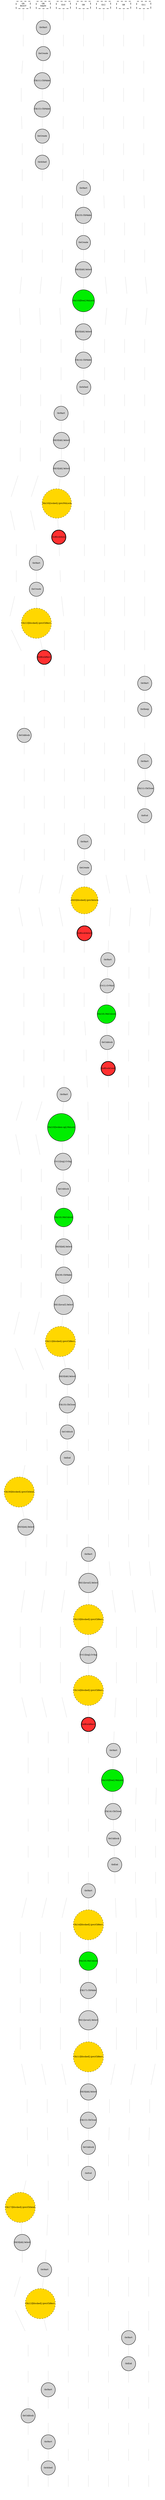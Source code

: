 digraph G{
	rankdir=TB
	subgraph{
		node [margin=0 fontsize=6 width=0.6 height=0.3 shape=box style=dashed fixedsize=true]
		rank=same;
		rankdir=LR
		"-1,0" [label="G0\nROOT"]
		"-1,1" [label="G6\nMAIN"]
		"-1,2" [label="G10"]
		"-1,3" [label="G9"]
		"-1,4" [label="G12"]
		"-1,5" [label="G8"]
		"-1,6" [label="G11"]

		edge [dir=none, style=invis]
		"-1,0" -> "-1,1"
		"-1,1" -> "-1,2"
		"-1,2" -> "-1,3"
		"-1,3" -> "-1,4"
		"-1,4" -> "-1,5"
		"-1,5" -> "-1,6"	}

	subgraph{
		node [margin=0 fontsize=6 width=0.6 shape=circle style=invis]
		rank=same;
		rankdir=LR

		"0,0" 
		"0,1" [label="GoStart",style=filled]
		"0,2" 
		"0,3" 
		"0,4" 
		"0,5" 
		"0,6" 

		edge [dir=none, style=invis]
		"0,0" -> "0,1"
		"0,1" -> "0,2"
		"0,2" -> "0,3"
		"0,3" -> "0,4"
		"0,4" -> "0,5"
		"0,5" -> "0,6"	}

	subgraph{
		node [margin=0 fontsize=6 width=0.6 shape=circle style=invis]
		rank=same;
		rankdir=LR

		"1,0" 
		"1,1" [label="GoCreate",style=filled]
		"1,2" 
		"1,3" 
		"1,4" 
		"1,5" 
		"1,6" 

		edge [dir=none, style=invis]
		"1,0" -> "1,1"
		"1,1" -> "1,2"
		"1,2" -> "1,3"
		"1,3" -> "1,4"
		"1,4" -> "1,5"
		"1,5" -> "1,6"	}

	subgraph{
		node [margin=0 fontsize=6 width=0.6 shape=circle style=invis]
		rank=same;
		rankdir=LR

		"2,0" 
		"2,1" [label="Ch(11).ChMake",style=filled]
		"2,2" 
		"2,3" 
		"2,4" 
		"2,5" 
		"2,6" 

		edge [dir=none, style=invis]
		"2,0" -> "2,1"
		"2,1" -> "2,2"
		"2,2" -> "2,3"
		"2,3" -> "2,4"
		"2,4" -> "2,5"
		"2,5" -> "2,6"	}

	subgraph{
		node [margin=0 fontsize=6 width=0.6 shape=circle style=invis]
		rank=same;
		rankdir=LR

		"3,0" 
		"3,1" [label="Ch(12).ChMake",style=filled]
		"3,2" 
		"3,3" 
		"3,4" 
		"3,5" 
		"3,6" 

		edge [dir=none, style=invis]
		"3,0" -> "3,1"
		"3,1" -> "3,2"
		"3,2" -> "3,3"
		"3,3" -> "3,4"
		"3,4" -> "3,5"
		"3,5" -> "3,6"	}

	subgraph{
		node [margin=0 fontsize=6 width=0.6 shape=circle style=invis]
		rank=same;
		rankdir=LR

		"4,0" 
		"4,1" [label="GoCreate",style=filled]
		"4,2" 
		"4,3" 
		"4,4" 
		"4,5" 
		"4,6" 

		edge [dir=none, style=invis]
		"4,0" -> "4,1"
		"4,1" -> "4,2"
		"4,2" -> "4,3"
		"4,3" -> "4,4"
		"4,4" -> "4,5"
		"4,5" -> "4,6"	}

	subgraph{
		node [margin=0 fontsize=6 width=0.6 shape=circle style=invis]
		rank=same;
		rankdir=LR

		"5,0" 
		"5,1" [label="GoSched",style=filled]
		"5,2" 
		"5,3" 
		"5,4" 
		"5,5" 
		"5,6" 

		edge [dir=none, style=invis]
		"5,0" -> "5,1"
		"5,1" -> "5,2"
		"5,2" -> "5,3"
		"5,3" -> "5,4"
		"5,4" -> "5,5"
		"5,5" -> "5,6"	}

	subgraph{
		node [margin=0 fontsize=6 width=0.6 shape=circle style=invis]
		rank=same;
		rankdir=LR

		"6,0" 
		"6,1" 
		"6,2" 
		"6,3" [label="GoStart",style=filled]
		"6,4" 
		"6,5" 
		"6,6" 

		edge [dir=none, style=invis]
		"6,0" -> "6,1"
		"6,1" -> "6,2"
		"6,2" -> "6,3"
		"6,3" -> "6,4"
		"6,4" -> "6,5"
		"6,5" -> "6,6"	}

	subgraph{
		node [margin=0 fontsize=6 width=0.6 shape=circle style=invis]
		rank=same;
		rankdir=LR

		"7,0" 
		"7,1" 
		"7,2" 
		"7,3" [label="Ch(13).ChMake",style=filled]
		"7,4" 
		"7,5" 
		"7,6" 

		edge [dir=none, style=invis]
		"7,0" -> "7,1"
		"7,1" -> "7,2"
		"7,2" -> "7,3"
		"7,3" -> "7,4"
		"7,4" -> "7,5"
		"7,5" -> "7,6"	}

	subgraph{
		node [margin=0 fontsize=6 width=0.6 shape=circle style=invis]
		rank=same;
		rankdir=LR

		"8,0" 
		"8,1" 
		"8,2" 
		"8,3" [label="GoCreate",style=filled]
		"8,4" 
		"8,5" 
		"8,6" 

		edge [dir=none, style=invis]
		"8,0" -> "8,1"
		"8,1" -> "8,2"
		"8,2" -> "8,3"
		"8,3" -> "8,4"
		"8,4" -> "8,5"
		"8,5" -> "8,6"	}

	subgraph{
		node [margin=0 fontsize=6 width=0.6 shape=circle style=invis]
		rank=same;
		rankdir=LR

		"9,0" 
		"9,1" 
		"9,2" 
		"9,3" [label="SS(3)[nb].Select",style=filled]
		"9,4" 
		"9,5" 
		"9,6" 

		edge [dir=none, style=invis]
		"9,0" -> "9,1"
		"9,1" -> "9,2"
		"9,2" -> "9,3"
		"9,3" -> "9,4"
		"9,4" -> "9,5"
		"9,5" -> "9,6"	}

	subgraph{
		node [margin=0 fontsize=6 width=0.6 shape=circle style=invis]
		rank=same;
		rankdir=LR

		"10,0" 
		"10,1" 
		"10,2" 
		"10,3" [label="Mu(10)[free].MuLock",style="filled", fillcolor=green2]
		"10,4" 
		"10,5" 
		"10,6" 

		edge [dir=none, style=invis]
		"10,0" -> "10,1"
		"10,1" -> "10,2"
		"10,2" -> "10,3"
		"10,3" -> "10,4"
		"10,4" -> "10,5"
		"10,5" -> "10,6"	}

	subgraph{
		node [margin=0 fontsize=6 width=0.6 shape=circle style=invis]
		rank=same;
		rankdir=LR

		"11,0" 
		"11,1" 
		"11,2" 
		"11,3" [label="SS(3)[nb].Select",style=filled]
		"11,4" 
		"11,5" 
		"11,6" 

		edge [dir=none, style=invis]
		"11,0" -> "11,1"
		"11,1" -> "11,2"
		"11,2" -> "11,3"
		"11,3" -> "11,4"
		"11,4" -> "11,5"
		"11,5" -> "11,6"	}

	subgraph{
		node [margin=0 fontsize=6 width=0.6 shape=circle style=invis]
		rank=same;
		rankdir=LR

		"12,0" 
		"12,1" 
		"12,2" 
		"12,3" [label="Ch(14).ChMake",style=filled]
		"12,4" 
		"12,5" 
		"12,6" 

		edge [dir=none, style=invis]
		"12,0" -> "12,1"
		"12,1" -> "12,2"
		"12,2" -> "12,3"
		"12,3" -> "12,4"
		"12,4" -> "12,5"
		"12,5" -> "12,6"	}

	subgraph{
		node [margin=0 fontsize=6 width=0.6 shape=circle style=invis]
		rank=same;
		rankdir=LR

		"13,0" 
		"13,1" 
		"13,2" 
		"13,3" [label="GoSched",style=filled]
		"13,4" 
		"13,5" 
		"13,6" 

		edge [dir=none, style=invis]
		"13,0" -> "13,1"
		"13,1" -> "13,2"
		"13,2" -> "13,3"
		"13,3" -> "13,4"
		"13,4" -> "13,5"
		"13,5" -> "13,6"	}

	subgraph{
		node [margin=0 fontsize=6 width=0.6 shape=circle style=invis]
		rank=same;
		rankdir=LR

		"14,0" 
		"14,1" 
		"14,2" [label="GoStart",style=filled]
		"14,3" 
		"14,4" 
		"14,5" 
		"14,6" 

		edge [dir=none, style=invis]
		"14,0" -> "14,1"
		"14,1" -> "14,2"
		"14,2" -> "14,3"
		"14,3" -> "14,4"
		"14,4" -> "14,5"
		"14,5" -> "14,6"	}

	subgraph{
		node [margin=0 fontsize=6 width=0.6 shape=circle style=invis]
		rank=same;
		rankdir=LR

		"15,0" 
		"15,1" 
		"15,2" [label="SS(3)[nb].Select",style=filled]
		"15,3" 
		"15,4" 
		"15,5" 
		"15,6" 

		edge [dir=none, style=invis]
		"15,0" -> "15,1"
		"15,1" -> "15,2"
		"15,2" -> "15,3"
		"15,3" -> "15,4"
		"15,4" -> "15,5"
		"15,5" -> "15,6"	}

	subgraph{
		node [margin=0 fontsize=6 width=0.6 shape=circle style=invis]
		rank=same;
		rankdir=LR

		"16,0" 
		"16,1" 
		"16,2" [label="SS(3)[nb].Select",style=filled]
		"16,3" 
		"16,4" 
		"16,5" 
		"16,6" 

		edge [dir=none, style=invis]
		"16,0" -> "16,1"
		"16,1" -> "16,2"
		"16,2" -> "16,3"
		"16,3" -> "16,4"
		"16,4" -> "16,5"
		"16,5" -> "16,6"	}

	subgraph{
		node [margin=0 fontsize=6 width=0.6 shape=circle style=invis]
		rank=same;
		rankdir=LR

		"17,0" 
		"17,1" 
		"17,2" [label="Mu(10)[locked].(pre)MuLock",style="dotted,filled", fillcolor=gold]
		"17,3" 
		"17,4" 
		"17,5" 
		"17,6" 

		edge [dir=none, style=invis]
		"17,0" -> "17,1"
		"17,1" -> "17,2"
		"17,2" -> "17,3"
		"17,3" -> "17,4"
		"17,4" -> "17,5"
		"17,5" -> "17,6"	}

	subgraph{
		node [margin=0 fontsize=6 width=0.6 shape=circle style=invis]
		rank=same;
		rankdir=LR

		"18,0" 
		"18,1" 
		"18,2" [label="GoBlockSync",style="bold,filled", fillcolor=firebrick1]
		"18,3" 
		"18,4" 
		"18,5" 
		"18,6" 

		edge [dir=none, style=invis]
		"18,0" -> "18,1"
		"18,1" -> "18,2"
		"18,2" -> "18,3"
		"18,3" -> "18,4"
		"18,4" -> "18,5"
		"18,5" -> "18,6"	}

	subgraph{
		node [margin=0 fontsize=6 width=0.6 shape=circle style=invis]
		rank=same;
		rankdir=LR

		"19,0" 
		"19,1" [label="GoStart",style=filled]
		"19,2" 
		"19,3" 
		"19,4" 
		"19,5" 
		"19,6" 

		edge [dir=none, style=invis]
		"19,0" -> "19,1"
		"19,1" -> "19,2"
		"19,2" -> "19,3"
		"19,3" -> "19,4"
		"19,4" -> "19,5"
		"19,5" -> "19,6"	}

	subgraph{
		node [margin=0 fontsize=6 width=0.6 shape=circle style=invis]
		rank=same;
		rankdir=LR

		"20,0" 
		"20,1" [label="GoCreate",style=filled]
		"20,2" 
		"20,3" 
		"20,4" 
		"20,5" 
		"20,6" 

		edge [dir=none, style=invis]
		"20,0" -> "20,1"
		"20,1" -> "20,2"
		"20,2" -> "20,3"
		"20,3" -> "20,4"
		"20,4" -> "20,5"
		"20,5" -> "20,6"	}

	subgraph{
		node [margin=0 fontsize=6 width=0.6 shape=circle style=invis]
		rank=same;
		rankdir=LR

		"21,0" 
		"21,1" [label="Ch(12)[blocked].(pre)ChRecv",style="dotted,filled", fillcolor=gold]
		"21,2" 
		"21,3" 
		"21,4" 
		"21,5" 
		"21,6" 

		edge [dir=none, style=invis]
		"21,0" -> "21,1"
		"21,1" -> "21,2"
		"21,2" -> "21,3"
		"21,3" -> "21,4"
		"21,4" -> "21,5"
		"21,5" -> "21,6"	}

	subgraph{
		node [margin=0 fontsize=6 width=0.6 shape=circle style=invis]
		rank=same;
		rankdir=LR

		"22,0" 
		"22,1" [label="GoBlockRecv",style="bold,filled", fillcolor=firebrick1]
		"22,2" 
		"22,3" 
		"22,4" 
		"22,5" 
		"22,6" 

		edge [dir=none, style=invis]
		"22,0" -> "22,1"
		"22,1" -> "22,2"
		"22,2" -> "22,3"
		"22,3" -> "22,4"
		"22,4" -> "22,5"
		"22,5" -> "22,6"	}

	subgraph{
		node [margin=0 fontsize=6 width=0.6 shape=circle style=invis]
		rank=same;
		rankdir=LR

		"23,0" 
		"23,1" 
		"23,2" 
		"23,3" 
		"23,4" 
		"23,5" 
		"23,6" [label="GoStart",style=filled]

		edge [dir=none, style=invis]
		"23,0" -> "23,1"
		"23,1" -> "23,2"
		"23,2" -> "23,3"
		"23,3" -> "23,4"
		"23,4" -> "23,5"
		"23,5" -> "23,6"	}

	subgraph{
		node [margin=0 fontsize=6 width=0.6 shape=circle style=invis]
		rank=same;
		rankdir=LR

		"24,0" 
		"24,1" 
		"24,2" 
		"24,3" 
		"24,4" 
		"24,5" 
		"24,6" [label="GoSleep",style=filled]

		edge [dir=none, style=invis]
		"24,0" -> "24,1"
		"24,1" -> "24,2"
		"24,2" -> "24,3"
		"24,3" -> "24,4"
		"24,4" -> "24,5"
		"24,5" -> "24,6"	}

	subgraph{
		node [margin=0 fontsize=6 width=0.6 shape=circle style=invis]
		rank=same;
		rankdir=LR

		"25,0" [label="GoUnblock",style=filled]
		"25,1" 
		"25,2" 
		"25,3" 
		"25,4" 
		"25,5" 
		"25,6" 

		edge [dir=none, style=invis]
		"25,0" -> "25,1"
		"25,1" -> "25,2"
		"25,2" -> "25,3"
		"25,3" -> "25,4"
		"25,4" -> "25,5"
		"25,5" -> "25,6"	}

	subgraph{
		node [margin=0 fontsize=6 width=0.6 shape=circle style=invis]
		rank=same;
		rankdir=LR

		"26,0" 
		"26,1" 
		"26,2" 
		"26,3" 
		"26,4" 
		"26,5" 
		"26,6" [label="GoStart",style=filled]

		edge [dir=none, style=invis]
		"26,0" -> "26,1"
		"26,1" -> "26,2"
		"26,2" -> "26,3"
		"26,3" -> "26,4"
		"26,4" -> "26,5"
		"26,5" -> "26,6"	}

	subgraph{
		node [margin=0 fontsize=6 width=0.6 shape=circle style=invis]
		rank=same;
		rankdir=LR

		"27,0" 
		"27,1" 
		"27,2" 
		"27,3" 
		"27,4" 
		"27,5" 
		"27,6" [label="Ch(11).ChClose",style=filled]

		edge [dir=none, style=invis]
		"27,0" -> "27,1"
		"27,1" -> "27,2"
		"27,2" -> "27,3"
		"27,3" -> "27,4"
		"27,4" -> "27,5"
		"27,5" -> "27,6"	}

	subgraph{
		node [margin=0 fontsize=6 width=0.6 shape=circle style=invis]
		rank=same;
		rankdir=LR

		"28,0" 
		"28,1" 
		"28,2" 
		"28,3" 
		"28,4" 
		"28,5" 
		"28,6" [label="GoEnd",style=filled]

		edge [dir=none, style=invis]
		"28,0" -> "28,1"
		"28,1" -> "28,2"
		"28,2" -> "28,3"
		"28,3" -> "28,4"
		"28,4" -> "28,5"
		"28,5" -> "28,6"	}

	subgraph{
		node [margin=0 fontsize=6 width=0.6 shape=circle style=invis]
		rank=same;
		rankdir=LR

		"29,0" 
		"29,1" 
		"29,2" 
		"29,3" [label="GoStart",style=filled]
		"29,4" 
		"29,5" 
		"29,6" 

		edge [dir=none, style=invis]
		"29,0" -> "29,1"
		"29,1" -> "29,2"
		"29,2" -> "29,3"
		"29,3" -> "29,4"
		"29,4" -> "29,5"
		"29,5" -> "29,6"	}

	subgraph{
		node [margin=0 fontsize=6 width=0.6 shape=circle style=invis]
		rank=same;
		rankdir=LR

		"30,0" 
		"30,1" 
		"30,2" 
		"30,3" [label="GoCreate",style=filled]
		"30,4" 
		"30,5" 
		"30,6" 

		edge [dir=none, style=invis]
		"30,0" -> "30,1"
		"30,1" -> "30,2"
		"30,2" -> "30,3"
		"30,3" -> "30,4"
		"30,4" -> "30,5"
		"30,5" -> "30,6"	}

	subgraph{
		node [margin=0 fontsize=6 width=0.6 shape=circle style=invis]
		rank=same;
		rankdir=LR

		"31,0" 
		"31,1" 
		"31,2" 
		"31,3" [label="SS(0)[blocked].(pre)Select",style="dotted,filled", fillcolor=gold]
		"31,4" 
		"31,5" 
		"31,6" 

		edge [dir=none, style=invis]
		"31,0" -> "31,1"
		"31,1" -> "31,2"
		"31,2" -> "31,3"
		"31,3" -> "31,4"
		"31,4" -> "31,5"
		"31,5" -> "31,6"	}

	subgraph{
		node [margin=0 fontsize=6 width=0.6 shape=circle style=invis]
		rank=same;
		rankdir=LR

		"32,0" 
		"32,1" 
		"32,2" 
		"32,3" [label="GoBlockSelect",style="bold,filled", fillcolor=firebrick1]
		"32,4" 
		"32,5" 
		"32,6" 

		edge [dir=none, style=invis]
		"32,0" -> "32,1"
		"32,1" -> "32,2"
		"32,2" -> "32,3"
		"32,3" -> "32,4"
		"32,4" -> "32,5"
		"32,5" -> "32,6"	}

	subgraph{
		node [margin=0 fontsize=6 width=0.6 shape=circle style=invis]
		rank=same;
		rankdir=LR

		"33,0" 
		"33,1" 
		"33,2" 
		"33,3" 
		"33,4" [label="GoStart",style=filled]
		"33,5" 
		"33,6" 

		edge [dir=none, style=invis]
		"33,0" -> "33,1"
		"33,1" -> "33,2"
		"33,2" -> "33,3"
		"33,3" -> "33,4"
		"33,4" -> "33,5"
		"33,5" -> "33,6"	}

	subgraph{
		node [margin=0 fontsize=6 width=0.6 shape=circle style=invis]
		rank=same;
		rankdir=LR

		"34,0" 
		"34,1" 
		"34,2" 
		"34,3" 
		"34,4" [label="Cv(1).CvWait",style=filled]
		"34,5" 
		"34,6" 

		edge [dir=none, style=invis]
		"34,0" -> "34,1"
		"34,1" -> "34,2"
		"34,2" -> "34,3"
		"34,3" -> "34,4"
		"34,4" -> "34,5"
		"34,5" -> "34,6"	}

	subgraph{
		node [margin=0 fontsize=6 width=0.6 shape=circle style=invis]
		rank=same;
		rankdir=LR

		"35,0" 
		"35,1" 
		"35,2" 
		"35,3" 
		"35,4" [label="Mu(10).MuUnlock",style="filled", fillcolor=green2]
		"35,5" 
		"35,6" 

		edge [dir=none, style=invis]
		"35,0" -> "35,1"
		"35,1" -> "35,2"
		"35,2" -> "35,3"
		"35,3" -> "35,4"
		"35,4" -> "35,5"
		"35,5" -> "35,6"	}

	subgraph{
		node [margin=0 fontsize=6 width=0.6 shape=circle style=invis]
		rank=same;
		rankdir=LR

		"36,0" 
		"36,1" 
		"36,2" 
		"36,3" 
		"36,4" [label="GoUnblock",style=filled]
		"36,5" 
		"36,6" 

		edge [dir=none, style=invis]
		"36,0" -> "36,1"
		"36,1" -> "36,2"
		"36,2" -> "36,3"
		"36,3" -> "36,4"
		"36,4" -> "36,5"
		"36,5" -> "36,6"	}

	subgraph{
		node [margin=0 fontsize=6 width=0.6 shape=circle style=invis]
		rank=same;
		rankdir=LR

		"37,0" 
		"37,1" 
		"37,2" 
		"37,3" 
		"37,4" [label="GoBlockCond",style="bold,filled", fillcolor=firebrick1]
		"37,5" 
		"37,6" 

		edge [dir=none, style=invis]
		"37,0" -> "37,1"
		"37,1" -> "37,2"
		"37,2" -> "37,3"
		"37,3" -> "37,4"
		"37,4" -> "37,5"
		"37,5" -> "37,6"	}

	subgraph{
		node [margin=0 fontsize=6 width=0.6 shape=circle style=invis]
		rank=same;
		rankdir=LR

		"38,0" 
		"38,1" 
		"38,2" [label="GoStart",style=filled]
		"38,3" 
		"38,4" 
		"38,5" 
		"38,6" 

		edge [dir=none, style=invis]
		"38,0" -> "38,1"
		"38,1" -> "38,2"
		"38,2" -> "38,3"
		"38,3" -> "38,4"
		"38,4" -> "38,5"
		"38,5" -> "38,6"	}

	subgraph{
		node [margin=0 fontsize=6 width=0.6 shape=circle style=invis]
		rank=same;
		rankdir=LR

		"39,0" 
		"39,1" 
		"39,2" [label="Mu(10)[woken-up].MuLock",style="filled", fillcolor=green2]
		"39,3" 
		"39,4" 
		"39,5" 
		"39,6" 

		edge [dir=none, style=invis]
		"39,0" -> "39,1"
		"39,1" -> "39,2"
		"39,2" -> "39,3"
		"39,3" -> "39,4"
		"39,4" -> "39,5"
		"39,5" -> "39,6"	}

	subgraph{
		node [margin=0 fontsize=6 width=0.6 shape=circle style=invis]
		rank=same;
		rankdir=LR

		"40,0" 
		"40,1" 
		"40,2" [label="Cv(1)[sig].CvSig",style=filled]
		"40,3" 
		"40,4" 
		"40,5" 
		"40,6" 

		edge [dir=none, style=invis]
		"40,0" -> "40,1"
		"40,1" -> "40,2"
		"40,2" -> "40,3"
		"40,3" -> "40,4"
		"40,4" -> "40,5"
		"40,5" -> "40,6"	}

	subgraph{
		node [margin=0 fontsize=6 width=0.6 shape=circle style=invis]
		rank=same;
		rankdir=LR

		"41,0" 
		"41,1" 
		"41,2" [label="GoUnblock",style=filled]
		"41,3" 
		"41,4" 
		"41,5" 
		"41,6" 

		edge [dir=none, style=invis]
		"41,0" -> "41,1"
		"41,1" -> "41,2"
		"41,2" -> "41,3"
		"41,3" -> "41,4"
		"41,4" -> "41,5"
		"41,5" -> "41,6"	}

	subgraph{
		node [margin=0 fontsize=6 width=0.6 shape=circle style=invis]
		rank=same;
		rankdir=LR

		"42,0" 
		"42,1" 
		"42,2" [label="Mu(10).MuUnlock",style="filled", fillcolor=green2]
		"42,3" 
		"42,4" 
		"42,5" 
		"42,6" 

		edge [dir=none, style=invis]
		"42,0" -> "42,1"
		"42,1" -> "42,2"
		"42,2" -> "42,3"
		"42,3" -> "42,4"
		"42,4" -> "42,5"
		"42,5" -> "42,6"	}

	subgraph{
		node [margin=0 fontsize=6 width=0.6 shape=circle style=invis]
		rank=same;
		rankdir=LR

		"43,0" 
		"43,1" 
		"43,2" [label="SS(3)[nb].Select",style=filled]
		"43,3" 
		"43,4" 
		"43,5" 
		"43,6" 

		edge [dir=none, style=invis]
		"43,0" -> "43,1"
		"43,1" -> "43,2"
		"43,2" -> "43,3"
		"43,3" -> "43,4"
		"43,4" -> "43,5"
		"43,5" -> "43,6"	}

	subgraph{
		node [margin=0 fontsize=6 width=0.6 shape=circle style=invis]
		rank=same;
		rankdir=LR

		"44,0" 
		"44,1" 
		"44,2" [label="Ch(16).ChMake",style=filled]
		"44,3" 
		"44,4" 
		"44,5" 
		"44,6" 

		edge [dir=none, style=invis]
		"44,0" -> "44,1"
		"44,1" -> "44,2"
		"44,2" -> "44,3"
		"44,3" -> "44,4"
		"44,4" -> "44,5"
		"44,5" -> "44,6"	}

	subgraph{
		node [margin=0 fontsize=6 width=0.6 shape=circle style=invis]
		rank=same;
		rankdir=LR

		"45,0" 
		"45,1" 
		"45,2" [label="SS(1)[avail].Select",style=filled]
		"45,3" 
		"45,4" 
		"45,5" 
		"45,6" 

		edge [dir=none, style=invis]
		"45,0" -> "45,1"
		"45,1" -> "45,2"
		"45,2" -> "45,3"
		"45,3" -> "45,4"
		"45,4" -> "45,5"
		"45,5" -> "45,6"	}

	subgraph{
		node [margin=0 fontsize=6 width=0.6 shape=circle style=invis]
		rank=same;
		rankdir=LR

		"46,0" 
		"46,1" 
		"46,2" [label="Ch(11)[blocked].(pre)ChRecv",style="dotted,filled", fillcolor=gold]
		"46,3" 
		"46,4" 
		"46,5" 
		"46,6" 

		edge [dir=none, style=invis]
		"46,0" -> "46,1"
		"46,1" -> "46,2"
		"46,2" -> "46,3"
		"46,3" -> "46,4"
		"46,4" -> "46,5"
		"46,5" -> "46,6"	}

	subgraph{
		node [margin=0 fontsize=6 width=0.6 shape=circle style=invis]
		rank=same;
		rankdir=LR

		"47,0" 
		"47,1" 
		"47,2" [label="SS(3)[nb].Select",style=filled]
		"47,3" 
		"47,4" 
		"47,5" 
		"47,6" 

		edge [dir=none, style=invis]
		"47,0" -> "47,1"
		"47,1" -> "47,2"
		"47,2" -> "47,3"
		"47,3" -> "47,4"
		"47,4" -> "47,5"
		"47,5" -> "47,6"	}

	subgraph{
		node [margin=0 fontsize=6 width=0.6 shape=circle style=invis]
		rank=same;
		rankdir=LR

		"48,0" 
		"48,1" 
		"48,2" [label="Ch(13).ChClose",style=filled]
		"48,3" 
		"48,4" 
		"48,5" 
		"48,6" 

		edge [dir=none, style=invis]
		"48,0" -> "48,1"
		"48,1" -> "48,2"
		"48,2" -> "48,3"
		"48,3" -> "48,4"
		"48,4" -> "48,5"
		"48,5" -> "48,6"	}

	subgraph{
		node [margin=0 fontsize=6 width=0.6 shape=circle style=invis]
		rank=same;
		rankdir=LR

		"49,0" 
		"49,1" 
		"49,2" [label="GoUnblock",style=filled]
		"49,3" 
		"49,4" 
		"49,5" 
		"49,6" 

		edge [dir=none, style=invis]
		"49,0" -> "49,1"
		"49,1" -> "49,2"
		"49,2" -> "49,3"
		"49,3" -> "49,4"
		"49,4" -> "49,5"
		"49,5" -> "49,6"	}

	subgraph{
		node [margin=0 fontsize=6 width=0.6 shape=circle style=invis]
		rank=same;
		rankdir=LR

		"50,0" 
		"50,1" 
		"50,2" [label="GoEnd",style=filled]
		"50,3" 
		"50,4" 
		"50,5" 
		"50,6" 

		edge [dir=none, style=invis]
		"50,0" -> "50,1"
		"50,1" -> "50,2"
		"50,2" -> "50,3"
		"50,3" -> "50,4"
		"50,4" -> "50,5"
		"50,5" -> "50,6"	}

	subgraph{
		node [margin=0 fontsize=6 width=0.6 shape=circle style=invis]
		rank=same;
		rankdir=LR

		"51,0" [label="Ch(16)[blocked].(pre)ChSend",style="dotted,filled", fillcolor=gold]
		"51,1" 
		"51,2" 
		"51,3" 
		"51,4" 
		"51,5" 
		"51,6" 

		edge [dir=none, style=invis]
		"51,0" -> "51,1"
		"51,1" -> "51,2"
		"51,2" -> "51,3"
		"51,3" -> "51,4"
		"51,4" -> "51,5"
		"51,5" -> "51,6"	}

	subgraph{
		node [margin=0 fontsize=6 width=0.6 shape=circle style=invis]
		rank=same;
		rankdir=LR

		"52,0" [label="SS(3)[nb].Select",style=filled]
		"52,1" 
		"52,2" 
		"52,3" 
		"52,4" 
		"52,5" 
		"52,6" 

		edge [dir=none, style=invis]
		"52,0" -> "52,1"
		"52,1" -> "52,2"
		"52,2" -> "52,3"
		"52,3" -> "52,4"
		"52,4" -> "52,5"
		"52,5" -> "52,6"	}

	subgraph{
		node [margin=0 fontsize=6 width=0.6 shape=circle style=invis]
		rank=same;
		rankdir=LR

		"53,0" 
		"53,1" 
		"53,2" 
		"53,3" [label="GoStart",style=filled]
		"53,4" 
		"53,5" 
		"53,6" 

		edge [dir=none, style=invis]
		"53,0" -> "53,1"
		"53,1" -> "53,2"
		"53,2" -> "53,3"
		"53,3" -> "53,4"
		"53,4" -> "53,5"
		"53,5" -> "53,6"	}

	subgraph{
		node [margin=0 fontsize=6 width=0.6 shape=circle style=invis]
		rank=same;
		rankdir=LR

		"54,0" 
		"54,1" 
		"54,2" 
		"54,3" [label="SS(1)[avail].Select",style=filled]
		"54,4" 
		"54,5" 
		"54,6" 

		edge [dir=none, style=invis]
		"54,0" -> "54,1"
		"54,1" -> "54,2"
		"54,2" -> "54,3"
		"54,3" -> "54,4"
		"54,4" -> "54,5"
		"54,5" -> "54,6"	}

	subgraph{
		node [margin=0 fontsize=6 width=0.6 shape=circle style=invis]
		rank=same;
		rankdir=LR

		"55,0" 
		"55,1" 
		"55,2" 
		"55,3" [label="Ch(13)[blocked].(pre)ChRecv",style="dotted,filled", fillcolor=gold]
		"55,4" 
		"55,5" 
		"55,6" 

		edge [dir=none, style=invis]
		"55,0" -> "55,1"
		"55,1" -> "55,2"
		"55,2" -> "55,3"
		"55,3" -> "55,4"
		"55,4" -> "55,5"
		"55,5" -> "55,6"	}

	subgraph{
		node [margin=0 fontsize=6 width=0.6 shape=circle style=invis]
		rank=same;
		rankdir=LR

		"56,0" 
		"56,1" 
		"56,2" 
		"56,3" [label="Cv(1)[sig].CvSig",style=filled]
		"56,4" 
		"56,5" 
		"56,6" 

		edge [dir=none, style=invis]
		"56,0" -> "56,1"
		"56,1" -> "56,2"
		"56,2" -> "56,3"
		"56,3" -> "56,4"
		"56,4" -> "56,5"
		"56,5" -> "56,6"	}

	subgraph{
		node [margin=0 fontsize=6 width=0.6 shape=circle style=invis]
		rank=same;
		rankdir=LR

		"57,0" 
		"57,1" 
		"57,2" 
		"57,3" [label="Ch(14)[blocked].(pre)ChRecv",style="dotted,filled", fillcolor=gold]
		"57,4" 
		"57,5" 
		"57,6" 

		edge [dir=none, style=invis]
		"57,0" -> "57,1"
		"57,1" -> "57,2"
		"57,2" -> "57,3"
		"57,3" -> "57,4"
		"57,4" -> "57,5"
		"57,5" -> "57,6"	}

	subgraph{
		node [margin=0 fontsize=6 width=0.6 shape=circle style=invis]
		rank=same;
		rankdir=LR

		"58,0" 
		"58,1" 
		"58,2" 
		"58,3" [label="GoBlockRecv",style="bold,filled", fillcolor=firebrick1]
		"58,4" 
		"58,5" 
		"58,6" 

		edge [dir=none, style=invis]
		"58,0" -> "58,1"
		"58,1" -> "58,2"
		"58,2" -> "58,3"
		"58,3" -> "58,4"
		"58,4" -> "58,5"
		"58,5" -> "58,6"	}

	subgraph{
		node [margin=0 fontsize=6 width=0.6 shape=circle style=invis]
		rank=same;
		rankdir=LR

		"59,0" 
		"59,1" 
		"59,2" 
		"59,3" 
		"59,4" [label="GoStart",style=filled]
		"59,5" 
		"59,6" 

		edge [dir=none, style=invis]
		"59,0" -> "59,1"
		"59,1" -> "59,2"
		"59,2" -> "59,3"
		"59,3" -> "59,4"
		"59,4" -> "59,5"
		"59,5" -> "59,6"	}

	subgraph{
		node [margin=0 fontsize=6 width=0.6 shape=circle style=invis]
		rank=same;
		rankdir=LR

		"60,0" 
		"60,1" 
		"60,2" 
		"60,3" 
		"60,4" [label="Mu(10)[free].MuLock",style="filled", fillcolor=green2]
		"60,5" 
		"60,6" 

		edge [dir=none, style=invis]
		"60,0" -> "60,1"
		"60,1" -> "60,2"
		"60,2" -> "60,3"
		"60,3" -> "60,4"
		"60,4" -> "60,5"
		"60,5" -> "60,6"	}

	subgraph{
		node [margin=0 fontsize=6 width=0.6 shape=circle style=invis]
		rank=same;
		rankdir=LR

		"61,0" 
		"61,1" 
		"61,2" 
		"61,3" 
		"61,4" [label="Ch(14).ChClose",style=filled]
		"61,5" 
		"61,6" 

		edge [dir=none, style=invis]
		"61,0" -> "61,1"
		"61,1" -> "61,2"
		"61,2" -> "61,3"
		"61,3" -> "61,4"
		"61,4" -> "61,5"
		"61,5" -> "61,6"	}

	subgraph{
		node [margin=0 fontsize=6 width=0.6 shape=circle style=invis]
		rank=same;
		rankdir=LR

		"62,0" 
		"62,1" 
		"62,2" 
		"62,3" 
		"62,4" [label="GoUnblock",style=filled]
		"62,5" 
		"62,6" 

		edge [dir=none, style=invis]
		"62,0" -> "62,1"
		"62,1" -> "62,2"
		"62,2" -> "62,3"
		"62,3" -> "62,4"
		"62,4" -> "62,5"
		"62,5" -> "62,6"	}

	subgraph{
		node [margin=0 fontsize=6 width=0.6 shape=circle style=invis]
		rank=same;
		rankdir=LR

		"63,0" 
		"63,1" 
		"63,2" 
		"63,3" 
		"63,4" [label="GoEnd",style=filled]
		"63,5" 
		"63,6" 

		edge [dir=none, style=invis]
		"63,0" -> "63,1"
		"63,1" -> "63,2"
		"63,2" -> "63,3"
		"63,3" -> "63,4"
		"63,4" -> "63,5"
		"63,5" -> "63,6"	}

	subgraph{
		node [margin=0 fontsize=6 width=0.6 shape=circle style=invis]
		rank=same;
		rankdir=LR

		"64,0" 
		"64,1" 
		"64,2" 
		"64,3" [label="GoStart",style=filled]
		"64,4" 
		"64,5" 
		"64,6" 

		edge [dir=none, style=invis]
		"64,0" -> "64,1"
		"64,1" -> "64,2"
		"64,2" -> "64,3"
		"64,3" -> "64,4"
		"64,4" -> "64,5"
		"64,5" -> "64,6"	}

	subgraph{
		node [margin=0 fontsize=6 width=0.6 shape=circle style=invis]
		rank=same;
		rankdir=LR

		"65,0" 
		"65,1" 
		"65,2" 
		"65,3" [label="Ch(14)[blocked].(pre)ChRecv",style="dotted,filled", fillcolor=gold]
		"65,4" 
		"65,5" 
		"65,6" 

		edge [dir=none, style=invis]
		"65,0" -> "65,1"
		"65,1" -> "65,2"
		"65,2" -> "65,3"
		"65,3" -> "65,4"
		"65,4" -> "65,5"
		"65,5" -> "65,6"	}

	subgraph{
		node [margin=0 fontsize=6 width=0.6 shape=circle style=invis]
		rank=same;
		rankdir=LR

		"66,0" 
		"66,1" 
		"66,2" 
		"66,3" [label="Mu(10).MuUnlock",style="filled", fillcolor=green2]
		"66,4" 
		"66,5" 
		"66,6" 

		edge [dir=none, style=invis]
		"66,0" -> "66,1"
		"66,1" -> "66,2"
		"66,2" -> "66,3"
		"66,3" -> "66,4"
		"66,4" -> "66,5"
		"66,5" -> "66,6"	}

	subgraph{
		node [margin=0 fontsize=6 width=0.6 shape=circle style=invis]
		rank=same;
		rankdir=LR

		"67,0" 
		"67,1" 
		"67,2" 
		"67,3" [label="Ch(17).ChMake",style=filled]
		"67,4" 
		"67,5" 
		"67,6" 

		edge [dir=none, style=invis]
		"67,0" -> "67,1"
		"67,1" -> "67,2"
		"67,2" -> "67,3"
		"67,3" -> "67,4"
		"67,4" -> "67,5"
		"67,5" -> "67,6"	}

	subgraph{
		node [margin=0 fontsize=6 width=0.6 shape=circle style=invis]
		rank=same;
		rankdir=LR

		"68,0" 
		"68,1" 
		"68,2" 
		"68,3" [label="SS(1)[avail].Select",style=filled]
		"68,4" 
		"68,5" 
		"68,6" 

		edge [dir=none, style=invis]
		"68,0" -> "68,1"
		"68,1" -> "68,2"
		"68,2" -> "68,3"
		"68,3" -> "68,4"
		"68,4" -> "68,5"
		"68,5" -> "68,6"	}

	subgraph{
		node [margin=0 fontsize=6 width=0.6 shape=circle style=invis]
		rank=same;
		rankdir=LR

		"69,0" 
		"69,1" 
		"69,2" 
		"69,3" [label="Ch(11)[blocked].(pre)ChRecv",style="dotted,filled", fillcolor=gold]
		"69,4" 
		"69,5" 
		"69,6" 

		edge [dir=none, style=invis]
		"69,0" -> "69,1"
		"69,1" -> "69,2"
		"69,2" -> "69,3"
		"69,3" -> "69,4"
		"69,4" -> "69,5"
		"69,5" -> "69,6"	}

	subgraph{
		node [margin=0 fontsize=6 width=0.6 shape=circle style=invis]
		rank=same;
		rankdir=LR

		"70,0" 
		"70,1" 
		"70,2" 
		"70,3" [label="SS(3)[nb].Select",style=filled]
		"70,4" 
		"70,5" 
		"70,6" 

		edge [dir=none, style=invis]
		"70,0" -> "70,1"
		"70,1" -> "70,2"
		"70,2" -> "70,3"
		"70,3" -> "70,4"
		"70,4" -> "70,5"
		"70,5" -> "70,6"	}

	subgraph{
		node [margin=0 fontsize=6 width=0.6 shape=circle style=invis]
		rank=same;
		rankdir=LR

		"71,0" 
		"71,1" 
		"71,2" 
		"71,3" [label="Ch(12).ChClose",style=filled]
		"71,4" 
		"71,5" 
		"71,6" 

		edge [dir=none, style=invis]
		"71,0" -> "71,1"
		"71,1" -> "71,2"
		"71,2" -> "71,3"
		"71,3" -> "71,4"
		"71,4" -> "71,5"
		"71,5" -> "71,6"	}

	subgraph{
		node [margin=0 fontsize=6 width=0.6 shape=circle style=invis]
		rank=same;
		rankdir=LR

		"72,0" 
		"72,1" 
		"72,2" 
		"72,3" [label="GoUnblock",style=filled]
		"72,4" 
		"72,5" 
		"72,6" 

		edge [dir=none, style=invis]
		"72,0" -> "72,1"
		"72,1" -> "72,2"
		"72,2" -> "72,3"
		"72,3" -> "72,4"
		"72,4" -> "72,5"
		"72,5" -> "72,6"	}

	subgraph{
		node [margin=0 fontsize=6 width=0.6 shape=circle style=invis]
		rank=same;
		rankdir=LR

		"73,0" 
		"73,1" 
		"73,2" 
		"73,3" [label="GoEnd",style=filled]
		"73,4" 
		"73,5" 
		"73,6" 

		edge [dir=none, style=invis]
		"73,0" -> "73,1"
		"73,1" -> "73,2"
		"73,2" -> "73,3"
		"73,3" -> "73,4"
		"73,4" -> "73,5"
		"73,5" -> "73,6"	}

	subgraph{
		node [margin=0 fontsize=6 width=0.6 shape=circle style=invis]
		rank=same;
		rankdir=LR

		"74,0" [label="Ch(17)[blocked].(pre)ChSend",style="dotted,filled", fillcolor=gold]
		"74,1" 
		"74,2" 
		"74,3" 
		"74,4" 
		"74,5" 
		"74,6" 

		edge [dir=none, style=invis]
		"74,0" -> "74,1"
		"74,1" -> "74,2"
		"74,2" -> "74,3"
		"74,3" -> "74,4"
		"74,4" -> "74,5"
		"74,5" -> "74,6"	}

	subgraph{
		node [margin=0 fontsize=6 width=0.6 shape=circle style=invis]
		rank=same;
		rankdir=LR

		"75,0" [label="SS(3)[nb].Select",style=filled]
		"75,1" 
		"75,2" 
		"75,3" 
		"75,4" 
		"75,5" 
		"75,6" 

		edge [dir=none, style=invis]
		"75,0" -> "75,1"
		"75,1" -> "75,2"
		"75,2" -> "75,3"
		"75,3" -> "75,4"
		"75,4" -> "75,5"
		"75,5" -> "75,6"	}

	subgraph{
		node [margin=0 fontsize=6 width=0.6 shape=circle style=invis]
		rank=same;
		rankdir=LR

		"76,0" 
		"76,1" [label="GoStart",style=filled]
		"76,2" 
		"76,3" 
		"76,4" 
		"76,5" 
		"76,6" 

		edge [dir=none, style=invis]
		"76,0" -> "76,1"
		"76,1" -> "76,2"
		"76,2" -> "76,3"
		"76,3" -> "76,4"
		"76,4" -> "76,5"
		"76,5" -> "76,6"	}

	subgraph{
		node [margin=0 fontsize=6 width=0.6 shape=circle style=invis]
		rank=same;
		rankdir=LR

		"77,0" 
		"77,1" [label="Ch(12)[blocked].(pre)ChRecv",style="dotted,filled", fillcolor=gold]
		"77,2" 
		"77,3" 
		"77,4" 
		"77,5" 
		"77,6" 

		edge [dir=none, style=invis]
		"77,0" -> "77,1"
		"77,1" -> "77,2"
		"77,2" -> "77,3"
		"77,3" -> "77,4"
		"77,4" -> "77,5"
		"77,5" -> "77,6"	}

	subgraph{
		node [margin=0 fontsize=6 width=0.6 shape=circle style=invis]
		rank=same;
		rankdir=LR

		"78,0" 
		"78,1" 
		"78,2" 
		"78,3" 
		"78,4" 
		"78,5" [label="GoStart",style=filled]
		"78,6" 

		edge [dir=none, style=invis]
		"78,0" -> "78,1"
		"78,1" -> "78,2"
		"78,2" -> "78,3"
		"78,3" -> "78,4"
		"78,4" -> "78,5"
		"78,5" -> "78,6"	}

	subgraph{
		node [margin=0 fontsize=6 width=0.6 shape=circle style=invis]
		rank=same;
		rankdir=LR

		"79,0" 
		"79,1" 
		"79,2" 
		"79,3" 
		"79,4" 
		"79,5" [label="GoEnd",style=filled]
		"79,6" 

		edge [dir=none, style=invis]
		"79,0" -> "79,1"
		"79,1" -> "79,2"
		"79,2" -> "79,3"
		"79,3" -> "79,4"
		"79,4" -> "79,5"
		"79,5" -> "79,6"	}

	subgraph{
		node [margin=0 fontsize=6 width=0.6 shape=circle style=invis]
		rank=same;
		rankdir=LR

		"80,0" 
		"80,1" [label="GoStart",style=filled]
		"80,2" 
		"80,3" 
		"80,4" 
		"80,5" 
		"80,6" 

		edge [dir=none, style=invis]
		"80,0" -> "80,1"
		"80,1" -> "80,2"
		"80,2" -> "80,3"
		"80,3" -> "80,4"
		"80,4" -> "80,5"
		"80,5" -> "80,6"	}

	subgraph{
		node [margin=0 fontsize=6 width=0.6 shape=circle style=invis]
		rank=same;
		rankdir=LR

		"81,0" [label="GoUnblock",style=filled]
		"81,1" 
		"81,2" 
		"81,3" 
		"81,4" 
		"81,5" 
		"81,6" 

		edge [dir=none, style=invis]
		"81,0" -> "81,1"
		"81,1" -> "81,2"
		"81,2" -> "81,3"
		"81,3" -> "81,4"
		"81,4" -> "81,5"
		"81,5" -> "81,6"	}

	subgraph{
		node [margin=0 fontsize=6 width=0.6 shape=circle style=invis]
		rank=same;
		rankdir=LR

		"82,0" 
		"82,1" [label="GoStart",style=filled]
		"82,2" 
		"82,3" 
		"82,4" 
		"82,5" 
		"82,6" 

		edge [dir=none, style=invis]
		"82,0" -> "82,1"
		"82,1" -> "82,2"
		"82,2" -> "82,3"
		"82,3" -> "82,4"
		"82,4" -> "82,5"
		"82,5" -> "82,6"	}

	subgraph{
		node [margin=0 fontsize=6 width=0.6 shape=circle style=invis]
		rank=same;
		rankdir=LR

		"83,0" 
		"83,1" [label="GoSched",style=filled]
		"83,2" 
		"83,3" 
		"83,4" 
		"83,5" 
		"83,6" 

		edge [dir=none, style=invis]
		"83,0" -> "83,1"
		"83,1" -> "83,2"
		"83,2" -> "83,3"
		"83,3" -> "83,4"
		"83,4" -> "83,5"
		"83,5" -> "83,6"	}

	subgraph{
		node [margin=0 fontsize=6 width=0.6 shape=box style=invis]
		rank=same;
		rankdir=LR
		"x,0"
		"x,1"
		"x,2"
		"x,3"
		"x,4"
		"x,5"
		"x,6"

		edge [dir=none, style=invis]
		"x,0" -> "x,1"
		"x,1" -> "x,2"
		"x,2" -> "x,3"
		"x,3" -> "x,4"
		"x,4" -> "x,5"
		"x,5" -> "x,6"	}

	edge [dir=none, color=gray88]
	"-1,0" -> "0,0"

	"0,0" -> "1,0"

	"1,0" -> "2,0"

	"2,0" -> "3,0"

	"3,0" -> "4,0"

	"4,0" -> "5,0"

	"5,0" -> "6,0"

	"6,0" -> "7,0"

	"7,0" -> "8,0"

	"8,0" -> "9,0"

	"9,0" -> "10,0"

	"10,0" -> "11,0"

	"11,0" -> "12,0"

	"12,0" -> "13,0"

	"13,0" -> "14,0"

	"14,0" -> "15,0"

	"15,0" -> "16,0"

	"16,0" -> "17,0"

	"17,0" -> "18,0"

	"18,0" -> "19,0"

	"19,0" -> "20,0"

	"20,0" -> "21,0"

	"21,0" -> "22,0"

	"22,0" -> "23,0"

	"23,0" -> "24,0"

	"24,0" -> "25,0"

	"25,0" -> "26,0"

	"26,0" -> "27,0"

	"27,0" -> "28,0"

	"28,0" -> "29,0"

	"29,0" -> "30,0"

	"30,0" -> "31,0"

	"31,0" -> "32,0"

	"32,0" -> "33,0"

	"33,0" -> "34,0"

	"34,0" -> "35,0"

	"35,0" -> "36,0"

	"36,0" -> "37,0"

	"37,0" -> "38,0"

	"38,0" -> "39,0"

	"39,0" -> "40,0"

	"40,0" -> "41,0"

	"41,0" -> "42,0"

	"42,0" -> "43,0"

	"43,0" -> "44,0"

	"44,0" -> "45,0"

	"45,0" -> "46,0"

	"46,0" -> "47,0"

	"47,0" -> "48,0"

	"48,0" -> "49,0"

	"49,0" -> "50,0"

	"50,0" -> "51,0"

	"51,0" -> "52,0"

	"52,0" -> "53,0"

	"53,0" -> "54,0"

	"54,0" -> "55,0"

	"55,0" -> "56,0"

	"56,0" -> "57,0"

	"57,0" -> "58,0"

	"58,0" -> "59,0"

	"59,0" -> "60,0"

	"60,0" -> "61,0"

	"61,0" -> "62,0"

	"62,0" -> "63,0"

	"63,0" -> "64,0"

	"64,0" -> "65,0"

	"65,0" -> "66,0"

	"66,0" -> "67,0"

	"67,0" -> "68,0"

	"68,0" -> "69,0"

	"69,0" -> "70,0"

	"70,0" -> "71,0"

	"71,0" -> "72,0"

	"72,0" -> "73,0"

	"73,0" -> "74,0"

	"74,0" -> "75,0"

	"75,0" -> "76,0"

	"76,0" -> "77,0"

	"77,0" -> "78,0"

	"78,0" -> "79,0"

	"79,0" -> "80,0"

	"80,0" -> "81,0"

	"81,0" -> "82,0"

	"82,0" -> "83,0"

	"83,0" -> "x,0"

	"-1,1" -> "0,1"

	"0,1" -> "1,1"

	"1,1" -> "2,1"

	"2,1" -> "3,1"

	"3,1" -> "4,1"

	"4,1" -> "5,1"

	"5,1" -> "6,1"

	"6,1" -> "7,1"

	"7,1" -> "8,1"

	"8,1" -> "9,1"

	"9,1" -> "10,1"

	"10,1" -> "11,1"

	"11,1" -> "12,1"

	"12,1" -> "13,1"

	"13,1" -> "14,1"

	"14,1" -> "15,1"

	"15,1" -> "16,1"

	"16,1" -> "17,1"

	"17,1" -> "18,1"

	"18,1" -> "19,1"

	"19,1" -> "20,1"

	"20,1" -> "21,1"

	"21,1" -> "22,1"

	"22,1" -> "23,1"

	"23,1" -> "24,1"

	"24,1" -> "25,1"

	"25,1" -> "26,1"

	"26,1" -> "27,1"

	"27,1" -> "28,1"

	"28,1" -> "29,1"

	"29,1" -> "30,1"

	"30,1" -> "31,1"

	"31,1" -> "32,1"

	"32,1" -> "33,1"

	"33,1" -> "34,1"

	"34,1" -> "35,1"

	"35,1" -> "36,1"

	"36,1" -> "37,1"

	"37,1" -> "38,1"

	"38,1" -> "39,1"

	"39,1" -> "40,1"

	"40,1" -> "41,1"

	"41,1" -> "42,1"

	"42,1" -> "43,1"

	"43,1" -> "44,1"

	"44,1" -> "45,1"

	"45,1" -> "46,1"

	"46,1" -> "47,1"

	"47,1" -> "48,1"

	"48,1" -> "49,1"

	"49,1" -> "50,1"

	"50,1" -> "51,1"

	"51,1" -> "52,1"

	"52,1" -> "53,1"

	"53,1" -> "54,1"

	"54,1" -> "55,1"

	"55,1" -> "56,1"

	"56,1" -> "57,1"

	"57,1" -> "58,1"

	"58,1" -> "59,1"

	"59,1" -> "60,1"

	"60,1" -> "61,1"

	"61,1" -> "62,1"

	"62,1" -> "63,1"

	"63,1" -> "64,1"

	"64,1" -> "65,1"

	"65,1" -> "66,1"

	"66,1" -> "67,1"

	"67,1" -> "68,1"

	"68,1" -> "69,1"

	"69,1" -> "70,1"

	"70,1" -> "71,1"

	"71,1" -> "72,1"

	"72,1" -> "73,1"

	"73,1" -> "74,1"

	"74,1" -> "75,1"

	"75,1" -> "76,1"

	"76,1" -> "77,1"

	"77,1" -> "78,1"

	"78,1" -> "79,1"

	"79,1" -> "80,1"

	"80,1" -> "81,1"

	"81,1" -> "82,1"

	"82,1" -> "83,1"

	"83,1" -> "x,1"

	"-1,2" -> "0,2"

	"0,2" -> "1,2"

	"1,2" -> "2,2"

	"2,2" -> "3,2"

	"3,2" -> "4,2"

	"4,2" -> "5,2"

	"5,2" -> "6,2"

	"6,2" -> "7,2"

	"7,2" -> "8,2"

	"8,2" -> "9,2"

	"9,2" -> "10,2"

	"10,2" -> "11,2"

	"11,2" -> "12,2"

	"12,2" -> "13,2"

	"13,2" -> "14,2"

	"14,2" -> "15,2"

	"15,2" -> "16,2"

	"16,2" -> "17,2"

	"17,2" -> "18,2"

	"18,2" -> "19,2"

	"19,2" -> "20,2"

	"20,2" -> "21,2"

	"21,2" -> "22,2"

	"22,2" -> "23,2"

	"23,2" -> "24,2"

	"24,2" -> "25,2"

	"25,2" -> "26,2"

	"26,2" -> "27,2"

	"27,2" -> "28,2"

	"28,2" -> "29,2"

	"29,2" -> "30,2"

	"30,2" -> "31,2"

	"31,2" -> "32,2"

	"32,2" -> "33,2"

	"33,2" -> "34,2"

	"34,2" -> "35,2"

	"35,2" -> "36,2"

	"36,2" -> "37,2"

	"37,2" -> "38,2"

	"38,2" -> "39,2"

	"39,2" -> "40,2"

	"40,2" -> "41,2"

	"41,2" -> "42,2"

	"42,2" -> "43,2"

	"43,2" -> "44,2"

	"44,2" -> "45,2"

	"45,2" -> "46,2"

	"46,2" -> "47,2"

	"47,2" -> "48,2"

	"48,2" -> "49,2"

	"49,2" -> "50,2"

	"50,2" -> "51,2"

	"51,2" -> "52,2"

	"52,2" -> "53,2"

	"53,2" -> "54,2"

	"54,2" -> "55,2"

	"55,2" -> "56,2"

	"56,2" -> "57,2"

	"57,2" -> "58,2"

	"58,2" -> "59,2"

	"59,2" -> "60,2"

	"60,2" -> "61,2"

	"61,2" -> "62,2"

	"62,2" -> "63,2"

	"63,2" -> "64,2"

	"64,2" -> "65,2"

	"65,2" -> "66,2"

	"66,2" -> "67,2"

	"67,2" -> "68,2"

	"68,2" -> "69,2"

	"69,2" -> "70,2"

	"70,2" -> "71,2"

	"71,2" -> "72,2"

	"72,2" -> "73,2"

	"73,2" -> "74,2"

	"74,2" -> "75,2"

	"75,2" -> "76,2"

	"76,2" -> "77,2"

	"77,2" -> "78,2"

	"78,2" -> "79,2"

	"79,2" -> "80,2"

	"80,2" -> "81,2"

	"81,2" -> "82,2"

	"82,2" -> "83,2"

	"83,2" -> "x,2"

	"-1,3" -> "0,3"

	"0,3" -> "1,3"

	"1,3" -> "2,3"

	"2,3" -> "3,3"

	"3,3" -> "4,3"

	"4,3" -> "5,3"

	"5,3" -> "6,3"

	"6,3" -> "7,3"

	"7,3" -> "8,3"

	"8,3" -> "9,3"

	"9,3" -> "10,3"

	"10,3" -> "11,3"

	"11,3" -> "12,3"

	"12,3" -> "13,3"

	"13,3" -> "14,3"

	"14,3" -> "15,3"

	"15,3" -> "16,3"

	"16,3" -> "17,3"

	"17,3" -> "18,3"

	"18,3" -> "19,3"

	"19,3" -> "20,3"

	"20,3" -> "21,3"

	"21,3" -> "22,3"

	"22,3" -> "23,3"

	"23,3" -> "24,3"

	"24,3" -> "25,3"

	"25,3" -> "26,3"

	"26,3" -> "27,3"

	"27,3" -> "28,3"

	"28,3" -> "29,3"

	"29,3" -> "30,3"

	"30,3" -> "31,3"

	"31,3" -> "32,3"

	"32,3" -> "33,3"

	"33,3" -> "34,3"

	"34,3" -> "35,3"

	"35,3" -> "36,3"

	"36,3" -> "37,3"

	"37,3" -> "38,3"

	"38,3" -> "39,3"

	"39,3" -> "40,3"

	"40,3" -> "41,3"

	"41,3" -> "42,3"

	"42,3" -> "43,3"

	"43,3" -> "44,3"

	"44,3" -> "45,3"

	"45,3" -> "46,3"

	"46,3" -> "47,3"

	"47,3" -> "48,3"

	"48,3" -> "49,3"

	"49,3" -> "50,3"

	"50,3" -> "51,3"

	"51,3" -> "52,3"

	"52,3" -> "53,3"

	"53,3" -> "54,3"

	"54,3" -> "55,3"

	"55,3" -> "56,3"

	"56,3" -> "57,3"

	"57,3" -> "58,3"

	"58,3" -> "59,3"

	"59,3" -> "60,3"

	"60,3" -> "61,3"

	"61,3" -> "62,3"

	"62,3" -> "63,3"

	"63,3" -> "64,3"

	"64,3" -> "65,3"

	"65,3" -> "66,3"

	"66,3" -> "67,3"

	"67,3" -> "68,3"

	"68,3" -> "69,3"

	"69,3" -> "70,3"

	"70,3" -> "71,3"

	"71,3" -> "72,3"

	"72,3" -> "73,3"

	"73,3" -> "74,3"

	"74,3" -> "75,3"

	"75,3" -> "76,3"

	"76,3" -> "77,3"

	"77,3" -> "78,3"

	"78,3" -> "79,3"

	"79,3" -> "80,3"

	"80,3" -> "81,3"

	"81,3" -> "82,3"

	"82,3" -> "83,3"

	"83,3" -> "x,3"

	"-1,4" -> "0,4"

	"0,4" -> "1,4"

	"1,4" -> "2,4"

	"2,4" -> "3,4"

	"3,4" -> "4,4"

	"4,4" -> "5,4"

	"5,4" -> "6,4"

	"6,4" -> "7,4"

	"7,4" -> "8,4"

	"8,4" -> "9,4"

	"9,4" -> "10,4"

	"10,4" -> "11,4"

	"11,4" -> "12,4"

	"12,4" -> "13,4"

	"13,4" -> "14,4"

	"14,4" -> "15,4"

	"15,4" -> "16,4"

	"16,4" -> "17,4"

	"17,4" -> "18,4"

	"18,4" -> "19,4"

	"19,4" -> "20,4"

	"20,4" -> "21,4"

	"21,4" -> "22,4"

	"22,4" -> "23,4"

	"23,4" -> "24,4"

	"24,4" -> "25,4"

	"25,4" -> "26,4"

	"26,4" -> "27,4"

	"27,4" -> "28,4"

	"28,4" -> "29,4"

	"29,4" -> "30,4"

	"30,4" -> "31,4"

	"31,4" -> "32,4"

	"32,4" -> "33,4"

	"33,4" -> "34,4"

	"34,4" -> "35,4"

	"35,4" -> "36,4"

	"36,4" -> "37,4"

	"37,4" -> "38,4"

	"38,4" -> "39,4"

	"39,4" -> "40,4"

	"40,4" -> "41,4"

	"41,4" -> "42,4"

	"42,4" -> "43,4"

	"43,4" -> "44,4"

	"44,4" -> "45,4"

	"45,4" -> "46,4"

	"46,4" -> "47,4"

	"47,4" -> "48,4"

	"48,4" -> "49,4"

	"49,4" -> "50,4"

	"50,4" -> "51,4"

	"51,4" -> "52,4"

	"52,4" -> "53,4"

	"53,4" -> "54,4"

	"54,4" -> "55,4"

	"55,4" -> "56,4"

	"56,4" -> "57,4"

	"57,4" -> "58,4"

	"58,4" -> "59,4"

	"59,4" -> "60,4"

	"60,4" -> "61,4"

	"61,4" -> "62,4"

	"62,4" -> "63,4"

	"63,4" -> "64,4"

	"64,4" -> "65,4"

	"65,4" -> "66,4"

	"66,4" -> "67,4"

	"67,4" -> "68,4"

	"68,4" -> "69,4"

	"69,4" -> "70,4"

	"70,4" -> "71,4"

	"71,4" -> "72,4"

	"72,4" -> "73,4"

	"73,4" -> "74,4"

	"74,4" -> "75,4"

	"75,4" -> "76,4"

	"76,4" -> "77,4"

	"77,4" -> "78,4"

	"78,4" -> "79,4"

	"79,4" -> "80,4"

	"80,4" -> "81,4"

	"81,4" -> "82,4"

	"82,4" -> "83,4"

	"83,4" -> "x,4"

	"-1,5" -> "0,5"

	"0,5" -> "1,5"

	"1,5" -> "2,5"

	"2,5" -> "3,5"

	"3,5" -> "4,5"

	"4,5" -> "5,5"

	"5,5" -> "6,5"

	"6,5" -> "7,5"

	"7,5" -> "8,5"

	"8,5" -> "9,5"

	"9,5" -> "10,5"

	"10,5" -> "11,5"

	"11,5" -> "12,5"

	"12,5" -> "13,5"

	"13,5" -> "14,5"

	"14,5" -> "15,5"

	"15,5" -> "16,5"

	"16,5" -> "17,5"

	"17,5" -> "18,5"

	"18,5" -> "19,5"

	"19,5" -> "20,5"

	"20,5" -> "21,5"

	"21,5" -> "22,5"

	"22,5" -> "23,5"

	"23,5" -> "24,5"

	"24,5" -> "25,5"

	"25,5" -> "26,5"

	"26,5" -> "27,5"

	"27,5" -> "28,5"

	"28,5" -> "29,5"

	"29,5" -> "30,5"

	"30,5" -> "31,5"

	"31,5" -> "32,5"

	"32,5" -> "33,5"

	"33,5" -> "34,5"

	"34,5" -> "35,5"

	"35,5" -> "36,5"

	"36,5" -> "37,5"

	"37,5" -> "38,5"

	"38,5" -> "39,5"

	"39,5" -> "40,5"

	"40,5" -> "41,5"

	"41,5" -> "42,5"

	"42,5" -> "43,5"

	"43,5" -> "44,5"

	"44,5" -> "45,5"

	"45,5" -> "46,5"

	"46,5" -> "47,5"

	"47,5" -> "48,5"

	"48,5" -> "49,5"

	"49,5" -> "50,5"

	"50,5" -> "51,5"

	"51,5" -> "52,5"

	"52,5" -> "53,5"

	"53,5" -> "54,5"

	"54,5" -> "55,5"

	"55,5" -> "56,5"

	"56,5" -> "57,5"

	"57,5" -> "58,5"

	"58,5" -> "59,5"

	"59,5" -> "60,5"

	"60,5" -> "61,5"

	"61,5" -> "62,5"

	"62,5" -> "63,5"

	"63,5" -> "64,5"

	"64,5" -> "65,5"

	"65,5" -> "66,5"

	"66,5" -> "67,5"

	"67,5" -> "68,5"

	"68,5" -> "69,5"

	"69,5" -> "70,5"

	"70,5" -> "71,5"

	"71,5" -> "72,5"

	"72,5" -> "73,5"

	"73,5" -> "74,5"

	"74,5" -> "75,5"

	"75,5" -> "76,5"

	"76,5" -> "77,5"

	"77,5" -> "78,5"

	"78,5" -> "79,5"

	"79,5" -> "80,5"

	"80,5" -> "81,5"

	"81,5" -> "82,5"

	"82,5" -> "83,5"

	"83,5" -> "x,5"

	"-1,6" -> "0,6"

	"0,6" -> "1,6"

	"1,6" -> "2,6"

	"2,6" -> "3,6"

	"3,6" -> "4,6"

	"4,6" -> "5,6"

	"5,6" -> "6,6"

	"6,6" -> "7,6"

	"7,6" -> "8,6"

	"8,6" -> "9,6"

	"9,6" -> "10,6"

	"10,6" -> "11,6"

	"11,6" -> "12,6"

	"12,6" -> "13,6"

	"13,6" -> "14,6"

	"14,6" -> "15,6"

	"15,6" -> "16,6"

	"16,6" -> "17,6"

	"17,6" -> "18,6"

	"18,6" -> "19,6"

	"19,6" -> "20,6"

	"20,6" -> "21,6"

	"21,6" -> "22,6"

	"22,6" -> "23,6"

	"23,6" -> "24,6"

	"24,6" -> "25,6"

	"25,6" -> "26,6"

	"26,6" -> "27,6"

	"27,6" -> "28,6"

	"28,6" -> "29,6"

	"29,6" -> "30,6"

	"30,6" -> "31,6"

	"31,6" -> "32,6"

	"32,6" -> "33,6"

	"33,6" -> "34,6"

	"34,6" -> "35,6"

	"35,6" -> "36,6"

	"36,6" -> "37,6"

	"37,6" -> "38,6"

	"38,6" -> "39,6"

	"39,6" -> "40,6"

	"40,6" -> "41,6"

	"41,6" -> "42,6"

	"42,6" -> "43,6"

	"43,6" -> "44,6"

	"44,6" -> "45,6"

	"45,6" -> "46,6"

	"46,6" -> "47,6"

	"47,6" -> "48,6"

	"48,6" -> "49,6"

	"49,6" -> "50,6"

	"50,6" -> "51,6"

	"51,6" -> "52,6"

	"52,6" -> "53,6"

	"53,6" -> "54,6"

	"54,6" -> "55,6"

	"55,6" -> "56,6"

	"56,6" -> "57,6"

	"57,6" -> "58,6"

	"58,6" -> "59,6"

	"59,6" -> "60,6"

	"60,6" -> "61,6"

	"61,6" -> "62,6"

	"62,6" -> "63,6"

	"63,6" -> "64,6"

	"64,6" -> "65,6"

	"65,6" -> "66,6"

	"66,6" -> "67,6"

	"67,6" -> "68,6"

	"68,6" -> "69,6"

	"69,6" -> "70,6"

	"70,6" -> "71,6"

	"71,6" -> "72,6"

	"72,6" -> "73,6"

	"73,6" -> "74,6"

	"74,6" -> "75,6"

	"75,6" -> "76,6"

	"76,6" -> "77,6"

	"77,6" -> "78,6"

	"78,6" -> "79,6"

	"79,6" -> "80,6"

	"80,6" -> "81,6"

	"81,6" -> "82,6"

	"82,6" -> "83,6"

	"83,6" -> "x,6"

}